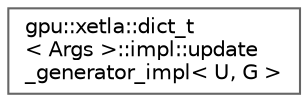 digraph "Graphical Class Hierarchy"
{
 // LATEX_PDF_SIZE
  bgcolor="transparent";
  edge [fontname=Helvetica,fontsize=10,labelfontname=Helvetica,labelfontsize=10];
  node [fontname=Helvetica,fontsize=10,shape=box,height=0.2,width=0.4];
  rankdir="LR";
  Node0 [id="Node000000",label="gpu::xetla::dict_t\l\< Args \>::impl::update\l_generator_impl\< U, G \>",height=0.2,width=0.4,color="grey40", fillcolor="white", style="filled",URL="$structgpu_1_1xetla_1_1dict__t_1_1impl_1_1update__generator__impl.html",tooltip=" "];
}
